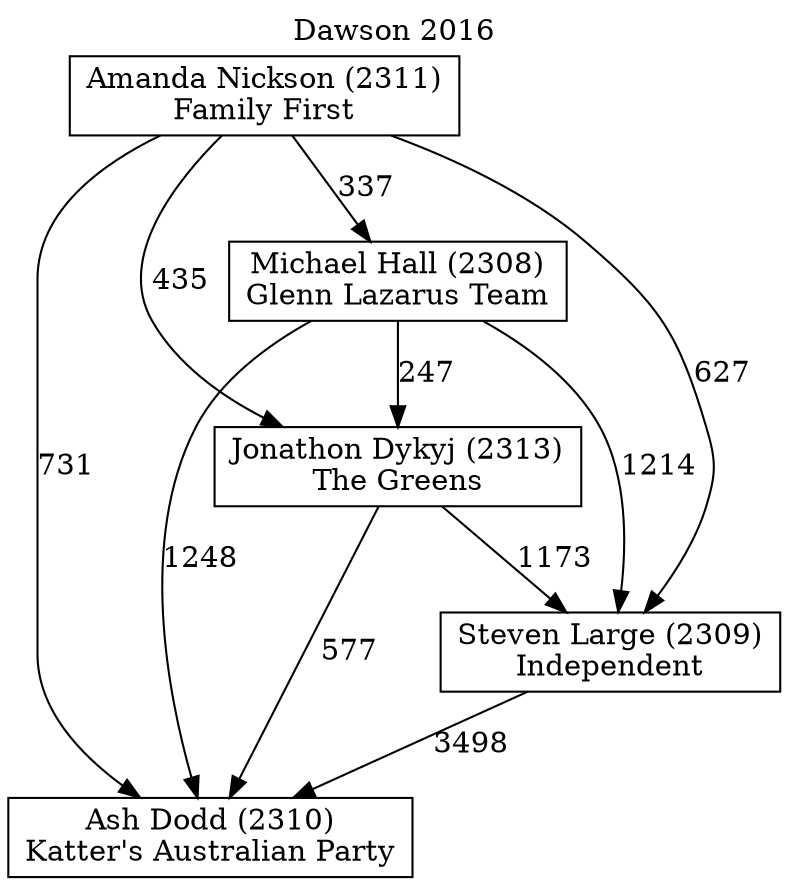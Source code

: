 // House preference flow
digraph "Ash Dodd (2310)_Dawson_2016" {
	graph [label="Dawson 2016" labelloc=t mclimit=10]
	node [shape=box]
	"Amanda Nickson (2311)" [label="Amanda Nickson (2311)
Family First"]
	"Ash Dodd (2310)" [label="Ash Dodd (2310)
Katter's Australian Party"]
	"Jonathon Dykyj (2313)" [label="Jonathon Dykyj (2313)
The Greens"]
	"Michael Hall (2308)" [label="Michael Hall (2308)
Glenn Lazarus Team"]
	"Steven Large (2309)" [label="Steven Large (2309)
Independent"]
	"Michael Hall (2308)" -> "Jonathon Dykyj (2313)" [label=247]
	"Steven Large (2309)" -> "Ash Dodd (2310)" [label=3498]
	"Amanda Nickson (2311)" -> "Jonathon Dykyj (2313)" [label=435]
	"Amanda Nickson (2311)" -> "Ash Dodd (2310)" [label=731]
	"Amanda Nickson (2311)" -> "Michael Hall (2308)" [label=337]
	"Jonathon Dykyj (2313)" -> "Ash Dodd (2310)" [label=577]
	"Jonathon Dykyj (2313)" -> "Steven Large (2309)" [label=1173]
	"Michael Hall (2308)" -> "Ash Dodd (2310)" [label=1248]
	"Amanda Nickson (2311)" -> "Steven Large (2309)" [label=627]
	"Michael Hall (2308)" -> "Steven Large (2309)" [label=1214]
}
